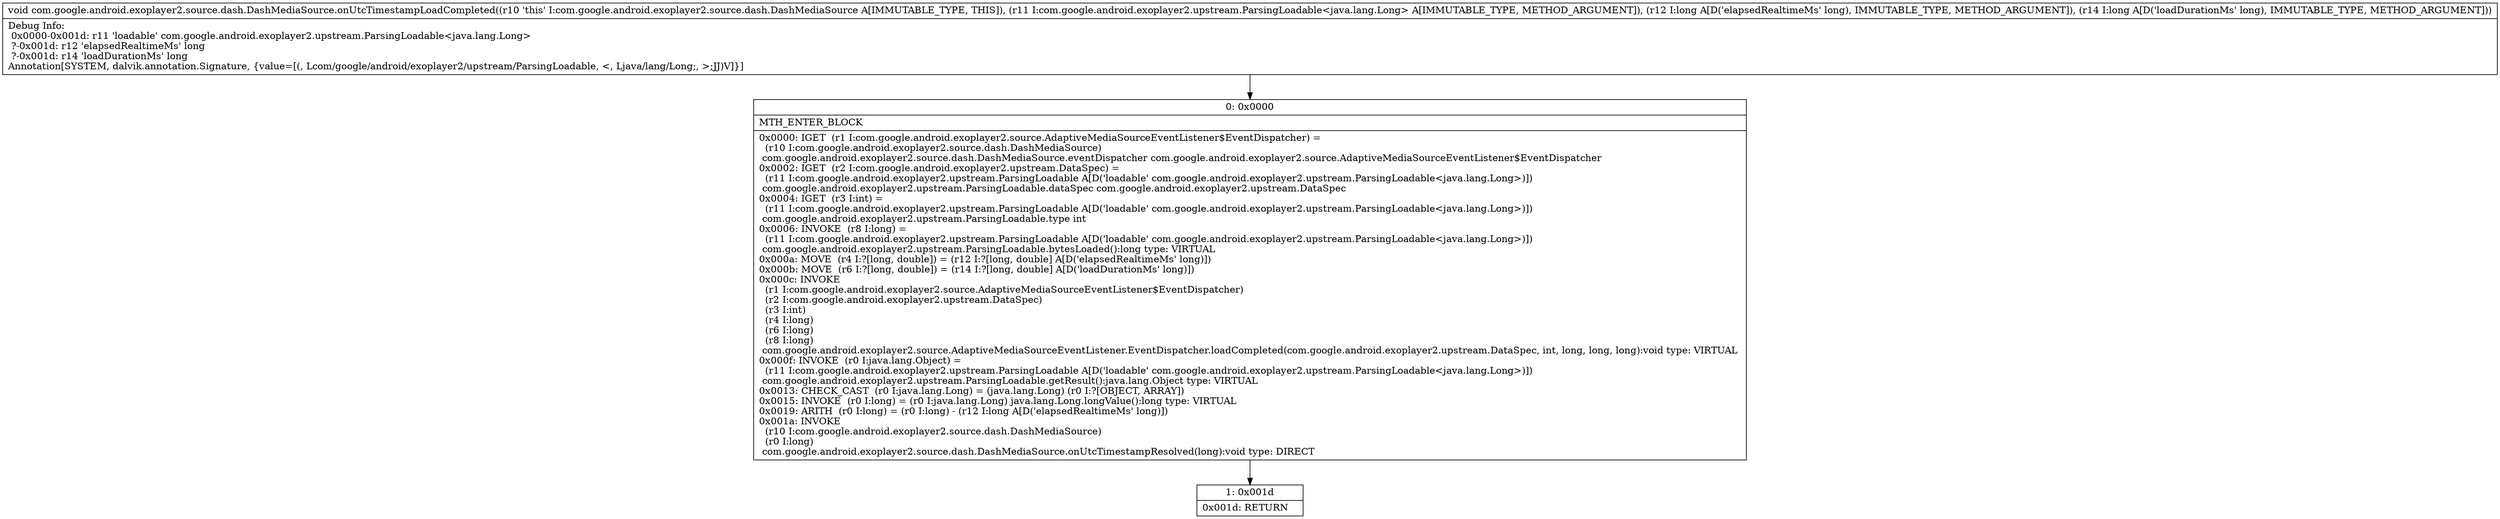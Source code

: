 digraph "CFG forcom.google.android.exoplayer2.source.dash.DashMediaSource.onUtcTimestampLoadCompleted(Lcom\/google\/android\/exoplayer2\/upstream\/ParsingLoadable;JJ)V" {
Node_0 [shape=record,label="{0\:\ 0x0000|MTH_ENTER_BLOCK\l|0x0000: IGET  (r1 I:com.google.android.exoplayer2.source.AdaptiveMediaSourceEventListener$EventDispatcher) = \l  (r10 I:com.google.android.exoplayer2.source.dash.DashMediaSource)\l com.google.android.exoplayer2.source.dash.DashMediaSource.eventDispatcher com.google.android.exoplayer2.source.AdaptiveMediaSourceEventListener$EventDispatcher \l0x0002: IGET  (r2 I:com.google.android.exoplayer2.upstream.DataSpec) = \l  (r11 I:com.google.android.exoplayer2.upstream.ParsingLoadable A[D('loadable' com.google.android.exoplayer2.upstream.ParsingLoadable\<java.lang.Long\>)])\l com.google.android.exoplayer2.upstream.ParsingLoadable.dataSpec com.google.android.exoplayer2.upstream.DataSpec \l0x0004: IGET  (r3 I:int) = \l  (r11 I:com.google.android.exoplayer2.upstream.ParsingLoadable A[D('loadable' com.google.android.exoplayer2.upstream.ParsingLoadable\<java.lang.Long\>)])\l com.google.android.exoplayer2.upstream.ParsingLoadable.type int \l0x0006: INVOKE  (r8 I:long) = \l  (r11 I:com.google.android.exoplayer2.upstream.ParsingLoadable A[D('loadable' com.google.android.exoplayer2.upstream.ParsingLoadable\<java.lang.Long\>)])\l com.google.android.exoplayer2.upstream.ParsingLoadable.bytesLoaded():long type: VIRTUAL \l0x000a: MOVE  (r4 I:?[long, double]) = (r12 I:?[long, double] A[D('elapsedRealtimeMs' long)]) \l0x000b: MOVE  (r6 I:?[long, double]) = (r14 I:?[long, double] A[D('loadDurationMs' long)]) \l0x000c: INVOKE  \l  (r1 I:com.google.android.exoplayer2.source.AdaptiveMediaSourceEventListener$EventDispatcher)\l  (r2 I:com.google.android.exoplayer2.upstream.DataSpec)\l  (r3 I:int)\l  (r4 I:long)\l  (r6 I:long)\l  (r8 I:long)\l com.google.android.exoplayer2.source.AdaptiveMediaSourceEventListener.EventDispatcher.loadCompleted(com.google.android.exoplayer2.upstream.DataSpec, int, long, long, long):void type: VIRTUAL \l0x000f: INVOKE  (r0 I:java.lang.Object) = \l  (r11 I:com.google.android.exoplayer2.upstream.ParsingLoadable A[D('loadable' com.google.android.exoplayer2.upstream.ParsingLoadable\<java.lang.Long\>)])\l com.google.android.exoplayer2.upstream.ParsingLoadable.getResult():java.lang.Object type: VIRTUAL \l0x0013: CHECK_CAST  (r0 I:java.lang.Long) = (java.lang.Long) (r0 I:?[OBJECT, ARRAY]) \l0x0015: INVOKE  (r0 I:long) = (r0 I:java.lang.Long) java.lang.Long.longValue():long type: VIRTUAL \l0x0019: ARITH  (r0 I:long) = (r0 I:long) \- (r12 I:long A[D('elapsedRealtimeMs' long)]) \l0x001a: INVOKE  \l  (r10 I:com.google.android.exoplayer2.source.dash.DashMediaSource)\l  (r0 I:long)\l com.google.android.exoplayer2.source.dash.DashMediaSource.onUtcTimestampResolved(long):void type: DIRECT \l}"];
Node_1 [shape=record,label="{1\:\ 0x001d|0x001d: RETURN   \l}"];
MethodNode[shape=record,label="{void com.google.android.exoplayer2.source.dash.DashMediaSource.onUtcTimestampLoadCompleted((r10 'this' I:com.google.android.exoplayer2.source.dash.DashMediaSource A[IMMUTABLE_TYPE, THIS]), (r11 I:com.google.android.exoplayer2.upstream.ParsingLoadable\<java.lang.Long\> A[IMMUTABLE_TYPE, METHOD_ARGUMENT]), (r12 I:long A[D('elapsedRealtimeMs' long), IMMUTABLE_TYPE, METHOD_ARGUMENT]), (r14 I:long A[D('loadDurationMs' long), IMMUTABLE_TYPE, METHOD_ARGUMENT]))  | Debug Info:\l  0x0000\-0x001d: r11 'loadable' com.google.android.exoplayer2.upstream.ParsingLoadable\<java.lang.Long\>\l  ?\-0x001d: r12 'elapsedRealtimeMs' long\l  ?\-0x001d: r14 'loadDurationMs' long\lAnnotation[SYSTEM, dalvik.annotation.Signature, \{value=[(, Lcom\/google\/android\/exoplayer2\/upstream\/ParsingLoadable, \<, Ljava\/lang\/Long;, \>;JJ)V]\}]\l}"];
MethodNode -> Node_0;
Node_0 -> Node_1;
}


